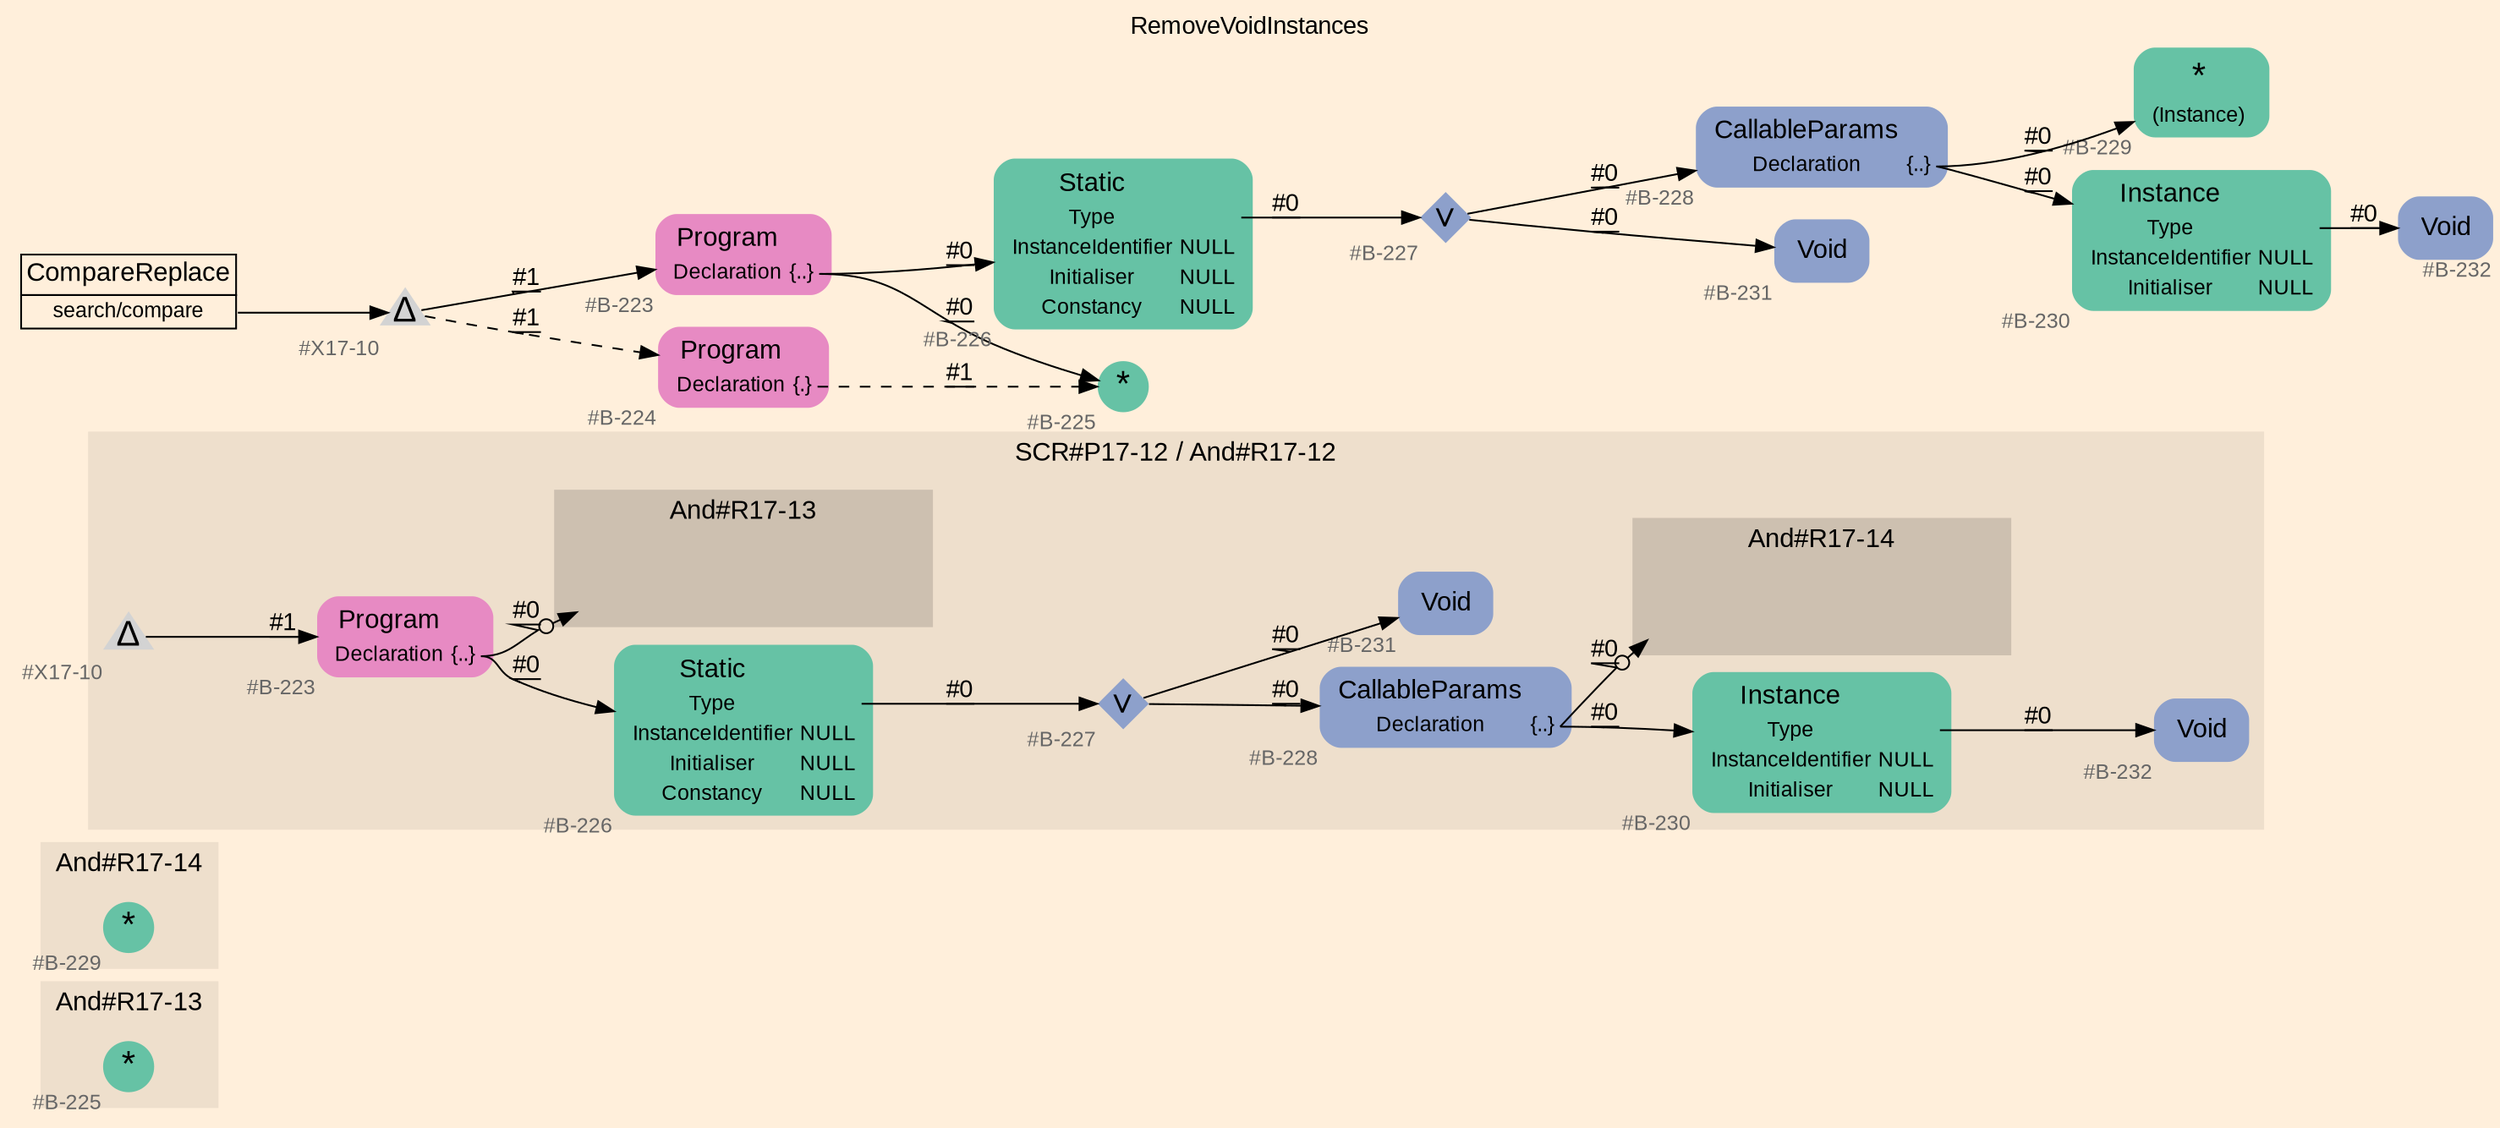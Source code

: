 digraph "RemoveVoidInstances" {
label = "RemoveVoidInstances"
labelloc = t
graph [
    rankdir = "LR"
    ranksep = 0.3
    bgcolor = antiquewhite1
    color = black
    fontcolor = black
    fontname = "Arial"
];
node [
    fontname = "Arial"
];
edge [
    fontname = "Arial"
];

// -------------------- figure And#R17-13 --------------------
// -------- region And#R17-13 ----------
subgraph "clusterAnd#R17-13" {
    label = "And#R17-13"
    style = "filled"
    color = antiquewhite2
    fontsize = "15"
    // -------- block And#R17-13/#B-225 ----------
    "And#R17-13/#B-225" [
        fillcolor = "/set28/1"
        xlabel = "#B-225"
        fontsize = "12"
        fontcolor = grey40
        shape = "circle"
        label = <<FONT COLOR="black" POINT-SIZE="20">*</FONT>>
        style = "filled"
        penwidth = 0.0
        fixedsize = true
        width = 0.4
        height = 0.4
    ];
    
}


// -------------------- figure And#R17-14 --------------------
// -------- region And#R17-14 ----------
subgraph "clusterAnd#R17-14" {
    label = "And#R17-14"
    style = "filled"
    color = antiquewhite2
    fontsize = "15"
    // -------- block And#R17-14/#B-229 ----------
    "And#R17-14/#B-229" [
        fillcolor = "/set28/1"
        xlabel = "#B-229"
        fontsize = "12"
        fontcolor = grey40
        shape = "circle"
        label = <<FONT COLOR="black" POINT-SIZE="20">*</FONT>>
        style = "filled"
        penwidth = 0.0
        fixedsize = true
        width = 0.4
        height = 0.4
    ];
    
}


// -------------------- figure And#R17-12 --------------------
// -------- region And#R17-12 ----------
subgraph "clusterAnd#R17-12" {
    label = "SCR#P17-12 / And#R17-12"
    style = "filled"
    color = antiquewhite2
    fontsize = "15"
    // -------- block And#R17-12/#B-226 ----------
    "And#R17-12/#B-226" [
        fillcolor = "/set28/1"
        xlabel = "#B-226"
        fontsize = "12"
        fontcolor = grey40
        shape = "plaintext"
        label = <<TABLE BORDER="0" CELLBORDER="0" CELLSPACING="0">
         <TR><TD><FONT COLOR="black" POINT-SIZE="15">Static</FONT></TD></TR>
         <TR><TD><FONT COLOR="black" POINT-SIZE="12">Type</FONT></TD><TD PORT="port0"></TD></TR>
         <TR><TD><FONT COLOR="black" POINT-SIZE="12">InstanceIdentifier</FONT></TD><TD PORT="port1"><FONT COLOR="black" POINT-SIZE="12">NULL</FONT></TD></TR>
         <TR><TD><FONT COLOR="black" POINT-SIZE="12">Initialiser</FONT></TD><TD PORT="port2"><FONT COLOR="black" POINT-SIZE="12">NULL</FONT></TD></TR>
         <TR><TD><FONT COLOR="black" POINT-SIZE="12">Constancy</FONT></TD><TD PORT="port3"><FONT COLOR="black" POINT-SIZE="12">NULL</FONT></TD></TR>
        </TABLE>>
        style = "rounded,filled"
    ];
    
    // -------- block And#R17-12/#X17-10 ----------
    "And#R17-12/#X17-10" [
        xlabel = "#X17-10"
        fontsize = "12"
        fontcolor = grey40
        shape = "triangle"
        label = <<FONT COLOR="black" POINT-SIZE="20">Δ</FONT>>
        style = "filled"
        penwidth = 0.0
        fixedsize = true
        width = 0.4
        height = 0.4
    ];
    
    // -------- block And#R17-12/#B-227 ----------
    "And#R17-12/#B-227" [
        fillcolor = "/set28/3"
        xlabel = "#B-227"
        fontsize = "12"
        fontcolor = grey40
        shape = "diamond"
        label = <<FONT COLOR="black" POINT-SIZE="20">∨</FONT>>
        style = "filled"
        penwidth = 0.0
        fixedsize = true
        width = 0.4
        height = 0.4
    ];
    
    // -------- block And#R17-12/#B-228 ----------
    "And#R17-12/#B-228" [
        fillcolor = "/set28/3"
        xlabel = "#B-228"
        fontsize = "12"
        fontcolor = grey40
        shape = "plaintext"
        label = <<TABLE BORDER="0" CELLBORDER="0" CELLSPACING="0">
         <TR><TD><FONT COLOR="black" POINT-SIZE="15">CallableParams</FONT></TD></TR>
         <TR><TD><FONT COLOR="black" POINT-SIZE="12">Declaration</FONT></TD><TD PORT="port0"><FONT COLOR="black" POINT-SIZE="12">{..}</FONT></TD></TR>
        </TABLE>>
        style = "rounded,filled"
    ];
    
    // -------- block And#R17-12/#B-223 ----------
    "And#R17-12/#B-223" [
        fillcolor = "/set28/4"
        xlabel = "#B-223"
        fontsize = "12"
        fontcolor = grey40
        shape = "plaintext"
        label = <<TABLE BORDER="0" CELLBORDER="0" CELLSPACING="0">
         <TR><TD><FONT COLOR="black" POINT-SIZE="15">Program</FONT></TD></TR>
         <TR><TD><FONT COLOR="black" POINT-SIZE="12">Declaration</FONT></TD><TD PORT="port0"><FONT COLOR="black" POINT-SIZE="12">{..}</FONT></TD></TR>
        </TABLE>>
        style = "rounded,filled"
    ];
    
    // -------- block And#R17-12/#B-231 ----------
    "And#R17-12/#B-231" [
        fillcolor = "/set28/3"
        xlabel = "#B-231"
        fontsize = "12"
        fontcolor = grey40
        shape = "plaintext"
        label = <<TABLE BORDER="0" CELLBORDER="0" CELLSPACING="0">
         <TR><TD><FONT COLOR="black" POINT-SIZE="15">Void</FONT></TD></TR>
        </TABLE>>
        style = "rounded,filled"
    ];
    
    // -------- block And#R17-12/#B-232 ----------
    "And#R17-12/#B-232" [
        fillcolor = "/set28/3"
        xlabel = "#B-232"
        fontsize = "12"
        fontcolor = grey40
        shape = "plaintext"
        label = <<TABLE BORDER="0" CELLBORDER="0" CELLSPACING="0">
         <TR><TD><FONT COLOR="black" POINT-SIZE="15">Void</FONT></TD></TR>
        </TABLE>>
        style = "rounded,filled"
    ];
    
    // -------- block And#R17-12/#B-230 ----------
    "And#R17-12/#B-230" [
        fillcolor = "/set28/1"
        xlabel = "#B-230"
        fontsize = "12"
        fontcolor = grey40
        shape = "plaintext"
        label = <<TABLE BORDER="0" CELLBORDER="0" CELLSPACING="0">
         <TR><TD><FONT COLOR="black" POINT-SIZE="15">Instance</FONT></TD></TR>
         <TR><TD><FONT COLOR="black" POINT-SIZE="12">Type</FONT></TD><TD PORT="port0"></TD></TR>
         <TR><TD><FONT COLOR="black" POINT-SIZE="12">InstanceIdentifier</FONT></TD><TD PORT="port1"><FONT COLOR="black" POINT-SIZE="12">NULL</FONT></TD></TR>
         <TR><TD><FONT COLOR="black" POINT-SIZE="12">Initialiser</FONT></TD><TD PORT="port2"><FONT COLOR="black" POINT-SIZE="12">NULL</FONT></TD></TR>
        </TABLE>>
        style = "rounded,filled"
    ];
    
    // -------- region And#R17-12/And#R17-13 ----------
    subgraph "clusterAnd#R17-12/And#R17-13" {
        label = "And#R17-13"
        style = "filled"
        color = antiquewhite3
        fontsize = "15"
        // -------- block And#R17-12/And#R17-13/#B-225 ----------
        "And#R17-12/And#R17-13/#B-225" [
            fillcolor = "/set28/1"
            xlabel = "#B-225"
            fontsize = "12"
            fontcolor = grey40
            shape = "none"
            style = "invisible"
        ];
        
    }
    
    // -------- region And#R17-12/And#R17-14 ----------
    subgraph "clusterAnd#R17-12/And#R17-14" {
        label = "And#R17-14"
        style = "filled"
        color = antiquewhite3
        fontsize = "15"
        // -------- block And#R17-12/And#R17-14/#B-229 ----------
        "And#R17-12/And#R17-14/#B-229" [
            fillcolor = "/set28/1"
            xlabel = "#B-229"
            fontsize = "12"
            fontcolor = grey40
            shape = "none"
            style = "invisible"
        ];
        
    }
    
}

"And#R17-12/#B-226":port0 -> "And#R17-12/#B-227" [
    label = "#0"
    decorate = true
    color = black
    fontcolor = black
];

"And#R17-12/#X17-10" -> "And#R17-12/#B-223" [
    label = "#1"
    decorate = true
    color = black
    fontcolor = black
];

"And#R17-12/#B-227" -> "And#R17-12/#B-228" [
    label = "#0"
    decorate = true
    color = black
    fontcolor = black
];

"And#R17-12/#B-227" -> "And#R17-12/#B-231" [
    label = "#0"
    decorate = true
    color = black
    fontcolor = black
];

"And#R17-12/#B-228":port0 -> "And#R17-12/And#R17-14/#B-229" [
    arrowhead="normalnoneodot"
    label = "#0"
    decorate = true
    color = black
    fontcolor = black
];

"And#R17-12/#B-228":port0 -> "And#R17-12/#B-230" [
    label = "#0"
    decorate = true
    color = black
    fontcolor = black
];

"And#R17-12/#B-223":port0 -> "And#R17-12/And#R17-13/#B-225" [
    arrowhead="normalnoneodot"
    label = "#0"
    decorate = true
    color = black
    fontcolor = black
];

"And#R17-12/#B-223":port0 -> "And#R17-12/#B-226" [
    label = "#0"
    decorate = true
    color = black
    fontcolor = black
];

"And#R17-12/#B-230":port0 -> "And#R17-12/#B-232" [
    label = "#0"
    decorate = true
    color = black
    fontcolor = black
];


// -------------------- transformation figure --------------------
// -------- block CR#X17-11 ----------
"CR#X17-11" [
    fillcolor = antiquewhite1
    fontsize = "12"
    fontcolor = grey40
    shape = "plaintext"
    label = <<TABLE BORDER="0" CELLBORDER="1" CELLSPACING="0">
     <TR><TD><FONT COLOR="black" POINT-SIZE="15">CompareReplace</FONT></TD></TR>
     <TR><TD PORT="port0"><FONT COLOR="black" POINT-SIZE="12">search/compare</FONT></TD></TR>
    </TABLE>>
    style = "filled"
    color = black
];

// -------- block #X17-10 ----------
"#X17-10" [
    xlabel = "#X17-10"
    fontsize = "12"
    fontcolor = grey40
    shape = "triangle"
    label = <<FONT COLOR="black" POINT-SIZE="20">Δ</FONT>>
    style = "filled"
    penwidth = 0.0
    fixedsize = true
    width = 0.4
    height = 0.4
];

// -------- block #B-223 ----------
"#B-223" [
    fillcolor = "/set28/4"
    xlabel = "#B-223"
    fontsize = "12"
    fontcolor = grey40
    shape = "plaintext"
    label = <<TABLE BORDER="0" CELLBORDER="0" CELLSPACING="0">
     <TR><TD><FONT COLOR="black" POINT-SIZE="15">Program</FONT></TD></TR>
     <TR><TD><FONT COLOR="black" POINT-SIZE="12">Declaration</FONT></TD><TD PORT="port0"><FONT COLOR="black" POINT-SIZE="12">{..}</FONT></TD></TR>
    </TABLE>>
    style = "rounded,filled"
];

// -------- block #B-225 ----------
"#B-225" [
    fillcolor = "/set28/1"
    xlabel = "#B-225"
    fontsize = "12"
    fontcolor = grey40
    shape = "circle"
    label = <<FONT COLOR="black" POINT-SIZE="20">*</FONT>>
    style = "filled"
    penwidth = 0.0
    fixedsize = true
    width = 0.4
    height = 0.4
];

// -------- block #B-226 ----------
"#B-226" [
    fillcolor = "/set28/1"
    xlabel = "#B-226"
    fontsize = "12"
    fontcolor = grey40
    shape = "plaintext"
    label = <<TABLE BORDER="0" CELLBORDER="0" CELLSPACING="0">
     <TR><TD><FONT COLOR="black" POINT-SIZE="15">Static</FONT></TD></TR>
     <TR><TD><FONT COLOR="black" POINT-SIZE="12">Type</FONT></TD><TD PORT="port0"></TD></TR>
     <TR><TD><FONT COLOR="black" POINT-SIZE="12">InstanceIdentifier</FONT></TD><TD PORT="port1"><FONT COLOR="black" POINT-SIZE="12">NULL</FONT></TD></TR>
     <TR><TD><FONT COLOR="black" POINT-SIZE="12">Initialiser</FONT></TD><TD PORT="port2"><FONT COLOR="black" POINT-SIZE="12">NULL</FONT></TD></TR>
     <TR><TD><FONT COLOR="black" POINT-SIZE="12">Constancy</FONT></TD><TD PORT="port3"><FONT COLOR="black" POINT-SIZE="12">NULL</FONT></TD></TR>
    </TABLE>>
    style = "rounded,filled"
];

// -------- block #B-227 ----------
"#B-227" [
    fillcolor = "/set28/3"
    xlabel = "#B-227"
    fontsize = "12"
    fontcolor = grey40
    shape = "diamond"
    label = <<FONT COLOR="black" POINT-SIZE="20">∨</FONT>>
    style = "filled"
    penwidth = 0.0
    fixedsize = true
    width = 0.4
    height = 0.4
];

// -------- block #B-228 ----------
"#B-228" [
    fillcolor = "/set28/3"
    xlabel = "#B-228"
    fontsize = "12"
    fontcolor = grey40
    shape = "plaintext"
    label = <<TABLE BORDER="0" CELLBORDER="0" CELLSPACING="0">
     <TR><TD><FONT COLOR="black" POINT-SIZE="15">CallableParams</FONT></TD></TR>
     <TR><TD><FONT COLOR="black" POINT-SIZE="12">Declaration</FONT></TD><TD PORT="port0"><FONT COLOR="black" POINT-SIZE="12">{..}</FONT></TD></TR>
    </TABLE>>
    style = "rounded,filled"
];

// -------- block #B-229 ----------
"#B-229" [
    fillcolor = "/set28/1"
    xlabel = "#B-229"
    fontsize = "12"
    fontcolor = grey40
    shape = "plaintext"
    label = <<TABLE BORDER="0" CELLBORDER="0" CELLSPACING="0">
     <TR><TD><FONT COLOR="black" POINT-SIZE="20">*</FONT></TD></TR>
     <TR><TD><FONT COLOR="black" POINT-SIZE="12">(Instance)</FONT></TD><TD PORT="port0"></TD></TR>
    </TABLE>>
    style = "rounded,filled"
];

// -------- block #B-230 ----------
"#B-230" [
    fillcolor = "/set28/1"
    xlabel = "#B-230"
    fontsize = "12"
    fontcolor = grey40
    shape = "plaintext"
    label = <<TABLE BORDER="0" CELLBORDER="0" CELLSPACING="0">
     <TR><TD><FONT COLOR="black" POINT-SIZE="15">Instance</FONT></TD></TR>
     <TR><TD><FONT COLOR="black" POINT-SIZE="12">Type</FONT></TD><TD PORT="port0"></TD></TR>
     <TR><TD><FONT COLOR="black" POINT-SIZE="12">InstanceIdentifier</FONT></TD><TD PORT="port1"><FONT COLOR="black" POINT-SIZE="12">NULL</FONT></TD></TR>
     <TR><TD><FONT COLOR="black" POINT-SIZE="12">Initialiser</FONT></TD><TD PORT="port2"><FONT COLOR="black" POINT-SIZE="12">NULL</FONT></TD></TR>
    </TABLE>>
    style = "rounded,filled"
];

// -------- block #B-232 ----------
"#B-232" [
    fillcolor = "/set28/3"
    xlabel = "#B-232"
    fontsize = "12"
    fontcolor = grey40
    shape = "plaintext"
    label = <<TABLE BORDER="0" CELLBORDER="0" CELLSPACING="0">
     <TR><TD><FONT COLOR="black" POINT-SIZE="15">Void</FONT></TD></TR>
    </TABLE>>
    style = "rounded,filled"
];

// -------- block #B-231 ----------
"#B-231" [
    fillcolor = "/set28/3"
    xlabel = "#B-231"
    fontsize = "12"
    fontcolor = grey40
    shape = "plaintext"
    label = <<TABLE BORDER="0" CELLBORDER="0" CELLSPACING="0">
     <TR><TD><FONT COLOR="black" POINT-SIZE="15">Void</FONT></TD></TR>
    </TABLE>>
    style = "rounded,filled"
];

// -------- block #B-224 ----------
"#B-224" [
    fillcolor = "/set28/4"
    xlabel = "#B-224"
    fontsize = "12"
    fontcolor = grey40
    shape = "plaintext"
    label = <<TABLE BORDER="0" CELLBORDER="0" CELLSPACING="0">
     <TR><TD><FONT COLOR="black" POINT-SIZE="15">Program</FONT></TD></TR>
     <TR><TD><FONT COLOR="black" POINT-SIZE="12">Declaration</FONT></TD><TD PORT="port0"><FONT COLOR="black" POINT-SIZE="12">{.}</FONT></TD></TR>
    </TABLE>>
    style = "rounded,filled"
];

"CR#X17-11":port0 -> "#X17-10" [
    label = ""
    decorate = true
    color = black
    fontcolor = black
];

"#X17-10" -> "#B-223" [
    label = "#1"
    decorate = true
    color = black
    fontcolor = black
];

"#X17-10" -> "#B-224" [
    style="dashed"
    label = "#1"
    decorate = true
    color = black
    fontcolor = black
];

"#B-223":port0 -> "#B-225" [
    label = "#0"
    decorate = true
    color = black
    fontcolor = black
];

"#B-223":port0 -> "#B-226" [
    label = "#0"
    decorate = true
    color = black
    fontcolor = black
];

"#B-226":port0 -> "#B-227" [
    label = "#0"
    decorate = true
    color = black
    fontcolor = black
];

"#B-227" -> "#B-228" [
    label = "#0"
    decorate = true
    color = black
    fontcolor = black
];

"#B-227" -> "#B-231" [
    label = "#0"
    decorate = true
    color = black
    fontcolor = black
];

"#B-228":port0 -> "#B-229" [
    label = "#0"
    decorate = true
    color = black
    fontcolor = black
];

"#B-228":port0 -> "#B-230" [
    label = "#0"
    decorate = true
    color = black
    fontcolor = black
];

"#B-230":port0 -> "#B-232" [
    label = "#0"
    decorate = true
    color = black
    fontcolor = black
];

"#B-224":port0 -> "#B-225" [
    style="dashed"
    label = "#1"
    decorate = true
    color = black
    fontcolor = black
];


}
